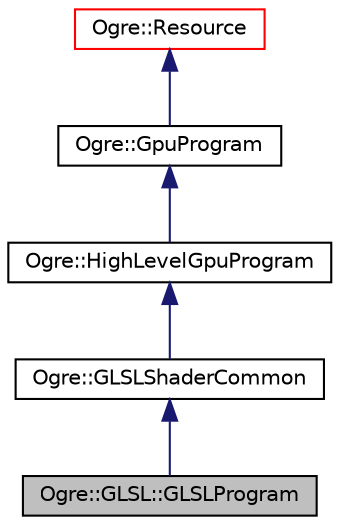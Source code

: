 digraph "Ogre::GLSL::GLSLProgram"
{
  bgcolor="transparent";
  edge [fontname="Helvetica",fontsize="10",labelfontname="Helvetica",labelfontsize="10"];
  node [fontname="Helvetica",fontsize="10",shape=record];
  Node0 [label="Ogre::GLSL::GLSLProgram",height=0.2,width=0.4,color="black", fillcolor="grey75", style="filled", fontcolor="black"];
  Node1 -> Node0 [dir="back",color="midnightblue",fontsize="10",style="solid",fontname="Helvetica"];
  Node1 [label="Ogre::GLSLShaderCommon",height=0.2,width=0.4,color="black",URL="$class_ogre_1_1_g_l_s_l_shader_common.html",tooltip="Specialisation of HighLevelGpuProgram to provide support for OpenGL Shader Language (GLSL)..."];
  Node2 -> Node1 [dir="back",color="midnightblue",fontsize="10",style="solid",fontname="Helvetica"];
  Node2 [label="Ogre::HighLevelGpuProgram",height=0.2,width=0.4,color="black",URL="$class_ogre_1_1_high_level_gpu_program.html",tooltip="Abstract base class representing a high-level program (a vertex or fragment program). "];
  Node3 -> Node2 [dir="back",color="midnightblue",fontsize="10",style="solid",fontname="Helvetica"];
  Node3 [label="Ogre::GpuProgram",height=0.2,width=0.4,color="black",URL="$class_ogre_1_1_gpu_program.html",tooltip="Defines a program which runs on the GPU such as a vertex or fragment program. "];
  Node4 -> Node3 [dir="back",color="midnightblue",fontsize="10",style="solid",fontname="Helvetica"];
  Node4 [label="Ogre::Resource",height=0.2,width=0.4,color="red",URL="$class_ogre_1_1_resource.html",tooltip="Abstract class representing a loadable resource. "];
}
